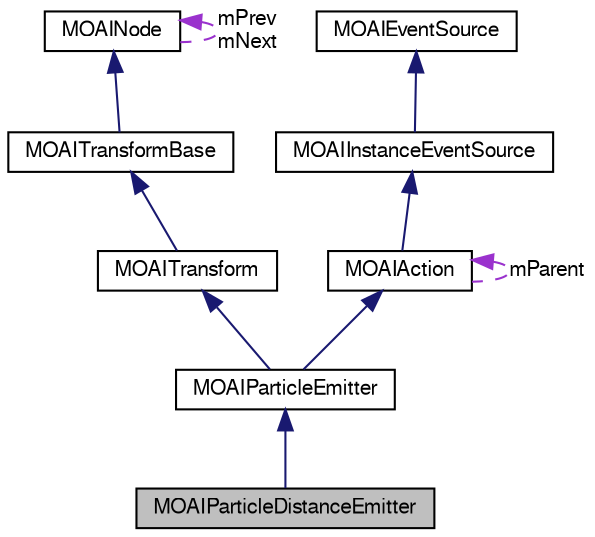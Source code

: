 digraph G
{
  edge [fontname="FreeSans",fontsize="10",labelfontname="FreeSans",labelfontsize="10"];
  node [fontname="FreeSans",fontsize="10",shape=record];
  Node1 [label="MOAIParticleDistanceEmitter",height=0.2,width=0.4,color="black", fillcolor="grey75", style="filled" fontcolor="black"];
  Node2 -> Node1 [dir=back,color="midnightblue",fontsize="10",style="solid",fontname="FreeSans"];
  Node2 [label="MOAIParticleEmitter",height=0.2,width=0.4,color="black", fillcolor="white", style="filled",URL="$class_m_o_a_i_particle_emitter.html",tooltip="Particle emitter."];
  Node3 -> Node2 [dir=back,color="midnightblue",fontsize="10",style="solid",fontname="FreeSans"];
  Node3 [label="MOAITransform",height=0.2,width=0.4,color="black", fillcolor="white", style="filled",URL="$class_m_o_a_i_transform.html",tooltip="Transformation hierarchy node.   	&lt;table cellpadding=&quot;8&quot;&gt;&lt;tr&gt; &lt;td vertical-a..."];
  Node4 -> Node3 [dir=back,color="midnightblue",fontsize="10",style="solid",fontname="FreeSans"];
  Node4 [label="MOAITransformBase",height=0.2,width=0.4,color="black", fillcolor="white", style="filled",URL="$class_m_o_a_i_transform_base.html",tooltip="Base class for 2D affine transforms.   	&lt;table cellpadding=&quot;8&quot;&gt;&lt;tr&gt; &lt;td vert..."];
  Node5 -> Node4 [dir=back,color="midnightblue",fontsize="10",style="solid",fontname="FreeSans"];
  Node5 [label="MOAINode",height=0.2,width=0.4,color="black", fillcolor="white", style="filled",URL="$class_m_o_a_i_node.html",tooltip="Base for all attribute bearing Moai objects and dependency graph nodes."];
  Node5 -> Node5 [dir=back,color="darkorchid3",fontsize="10",style="dashed",label="mPrev\nmNext",fontname="FreeSans"];
  Node6 -> Node2 [dir=back,color="midnightblue",fontsize="10",style="solid",fontname="FreeSans"];
  Node6 [label="MOAIAction",height=0.2,width=0.4,color="black", fillcolor="white", style="filled",URL="$class_m_o_a_i_action.html",tooltip="Base class for actions.   	&lt;table cellpadding=&quot;8&quot;&gt;&lt;tr&gt; &lt;td vertical-align=&q..."];
  Node7 -> Node6 [dir=back,color="midnightblue",fontsize="10",style="solid",fontname="FreeSans"];
  Node7 [label="MOAIInstanceEventSource",height=0.2,width=0.4,color="black", fillcolor="white", style="filled",URL="$class_m_o_a_i_instance_event_source.html",tooltip="Derivation of MOAIEventSource for non-global lua objects."];
  Node8 -> Node7 [dir=back,color="midnightblue",fontsize="10",style="solid",fontname="FreeSans"];
  Node8 [label="MOAIEventSource",height=0.2,width=0.4,color="black", fillcolor="white", style="filled",URL="$class_m_o_a_i_event_source.html",tooltip="Base class for all Lua-bound Moai objects that emit events and have an event table."];
  Node6 -> Node6 [dir=back,color="darkorchid3",fontsize="10",style="dashed",label="mParent",fontname="FreeSans"];
}
